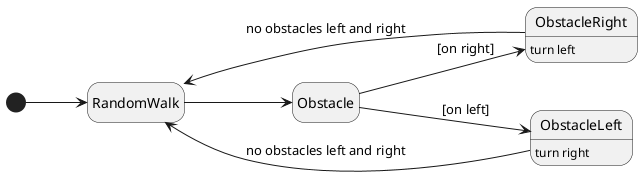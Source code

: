 @startuml random_walk_collision_avoidance

left to right direction
hide empty description

[*] --> RandomWalk
RandomWalk --> Obstacle

state Obstacle <<choice>>
Obstacle --> ObstacleRight : [on right]
Obstacle --> ObstacleLeft : [on left]

ObstacleLeft : turn right
ObstacleLeft -u-> RandomWalk : no obstacles left and right

ObstacleRight : turn left
ObstacleRight -u-> RandomWalk : no obstacles left and right

@enduml